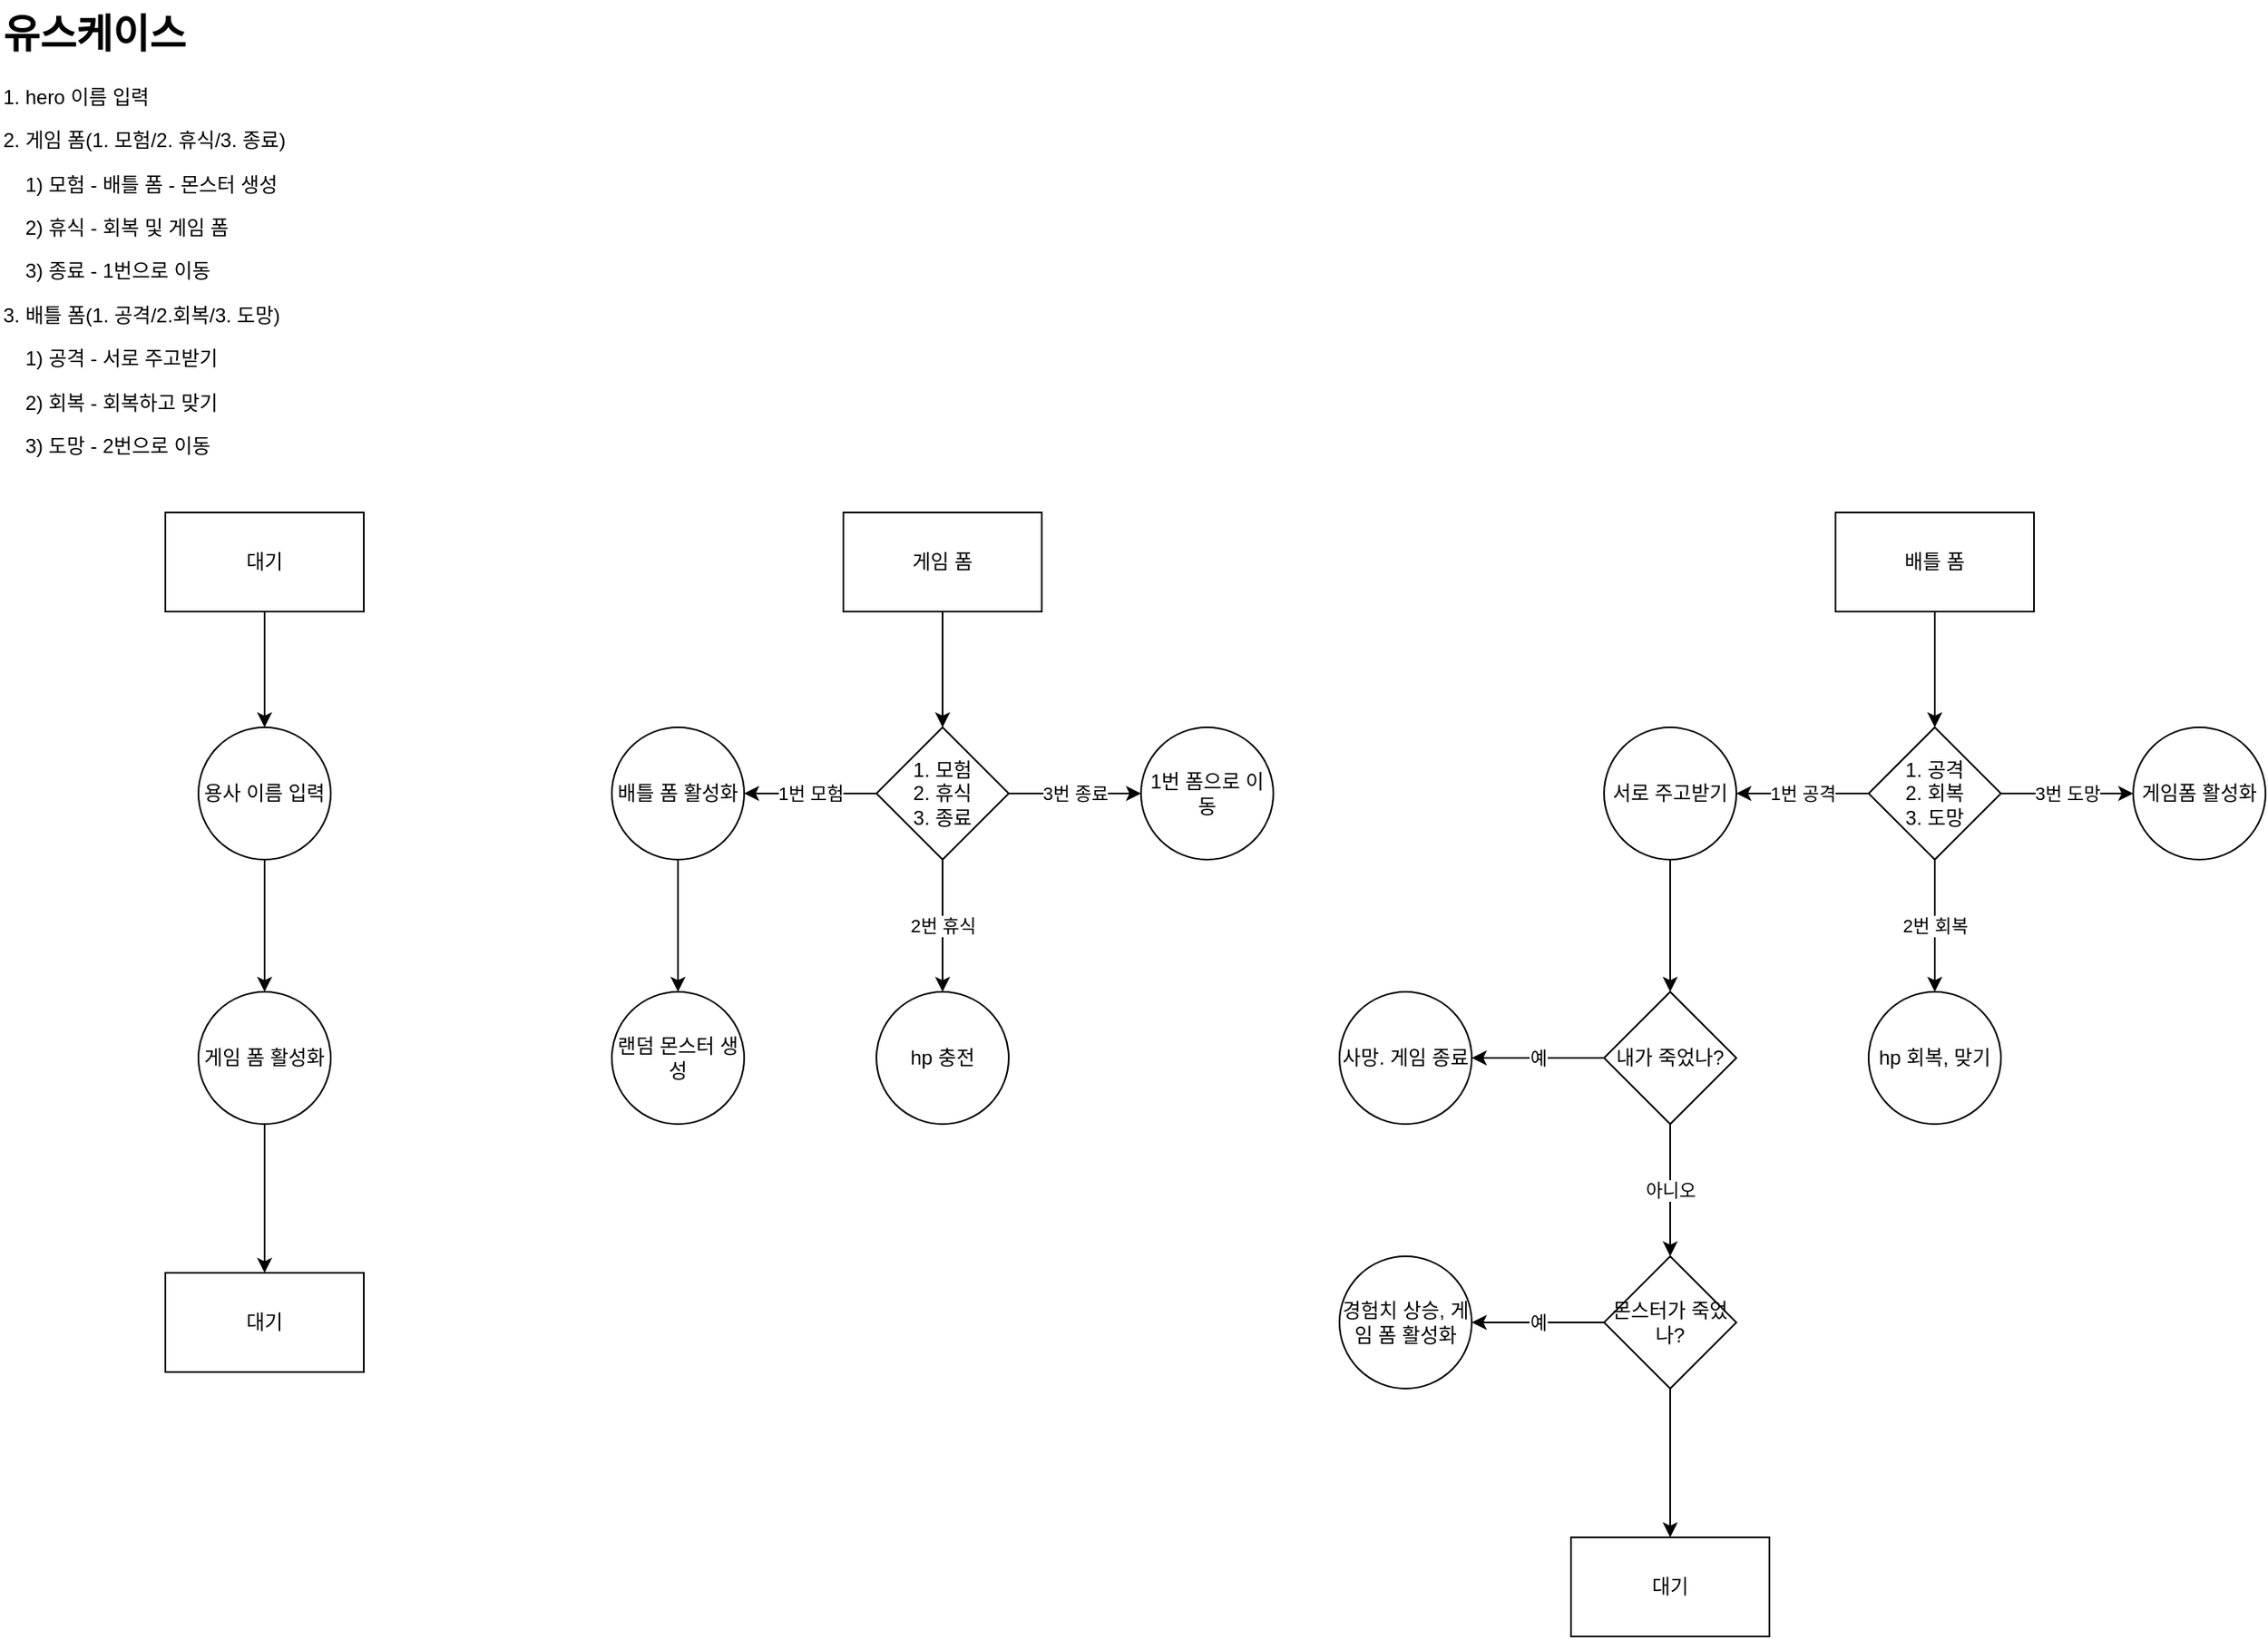 <mxfile version="28.0.4">
  <diagram name="페이지-1" id="HohAhBraHxlmuBMSHBhL">
    <mxGraphModel dx="2066" dy="1201" grid="1" gridSize="10" guides="1" tooltips="1" connect="1" arrows="1" fold="1" page="1" pageScale="1" pageWidth="827" pageHeight="1169" math="0" shadow="0">
      <root>
        <mxCell id="0" />
        <mxCell id="1" parent="0" />
        <mxCell id="f8jFQhwjxKy-EItnDr-l-1" value="&lt;h1 style=&quot;margin-top: 0px;&quot;&gt;유스케이스&lt;/h1&gt;&lt;p&gt;1. hero 이름 입력&lt;/p&gt;&lt;p&gt;2. 게임 폼(1. 모험/2. 휴식/3. 종료)&lt;/p&gt;&lt;p&gt;&amp;nbsp; &amp;nbsp; 1) 모험 - 배틀 폼 - 몬스터 생성&lt;/p&gt;&lt;p&gt;&amp;nbsp; &amp;nbsp; 2) 휴식 - 회복 및 게임 폼&lt;/p&gt;&lt;p&gt;&amp;nbsp; &amp;nbsp; 3) 종료 - 1번으로 이동&amp;nbsp; &amp;nbsp;&amp;nbsp;&lt;/p&gt;&lt;p&gt;3. 배틀 폼(1. 공격/2.회복/3. 도망)&lt;/p&gt;&lt;p&gt;&amp;nbsp; &amp;nbsp; 1) 공격 - 서로 주고받기&lt;/p&gt;&lt;p&gt;&amp;nbsp; &amp;nbsp; 2) 회복 - 회복하고 맞기&lt;/p&gt;&lt;p&gt;&amp;nbsp; &amp;nbsp; 3) 도망 - 2번으로 이동&lt;/p&gt;" style="text;html=1;whiteSpace=wrap;overflow=hidden;rounded=0;" vertex="1" parent="1">
          <mxGeometry x="40" y="40" width="180" height="290" as="geometry" />
        </mxCell>
        <mxCell id="f8jFQhwjxKy-EItnDr-l-5" value="" style="edgeStyle=orthogonalEdgeStyle;rounded=0;orthogonalLoop=1;jettySize=auto;html=1;" edge="1" parent="1" source="f8jFQhwjxKy-EItnDr-l-3" target="f8jFQhwjxKy-EItnDr-l-4">
          <mxGeometry relative="1" as="geometry" />
        </mxCell>
        <mxCell id="f8jFQhwjxKy-EItnDr-l-3" value="대기" style="rounded=0;whiteSpace=wrap;html=1;" vertex="1" parent="1">
          <mxGeometry x="140" y="350" width="120" height="60" as="geometry" />
        </mxCell>
        <mxCell id="f8jFQhwjxKy-EItnDr-l-7" value="" style="edgeStyle=orthogonalEdgeStyle;rounded=0;orthogonalLoop=1;jettySize=auto;html=1;" edge="1" parent="1" source="f8jFQhwjxKy-EItnDr-l-4" target="f8jFQhwjxKy-EItnDr-l-6">
          <mxGeometry relative="1" as="geometry" />
        </mxCell>
        <mxCell id="f8jFQhwjxKy-EItnDr-l-4" value="용사 이름 입력" style="ellipse;whiteSpace=wrap;html=1;rounded=0;" vertex="1" parent="1">
          <mxGeometry x="160" y="480" width="80" height="80" as="geometry" />
        </mxCell>
        <mxCell id="f8jFQhwjxKy-EItnDr-l-9" value="" style="edgeStyle=orthogonalEdgeStyle;rounded=0;orthogonalLoop=1;jettySize=auto;html=1;" edge="1" parent="1" source="f8jFQhwjxKy-EItnDr-l-6" target="f8jFQhwjxKy-EItnDr-l-8">
          <mxGeometry relative="1" as="geometry" />
        </mxCell>
        <mxCell id="f8jFQhwjxKy-EItnDr-l-6" value="게임 폼 활성화" style="ellipse;whiteSpace=wrap;html=1;rounded=0;" vertex="1" parent="1">
          <mxGeometry x="160" y="640" width="80" height="80" as="geometry" />
        </mxCell>
        <mxCell id="f8jFQhwjxKy-EItnDr-l-8" value="대기" style="whiteSpace=wrap;html=1;rounded=0;" vertex="1" parent="1">
          <mxGeometry x="140" y="810" width="120" height="60" as="geometry" />
        </mxCell>
        <mxCell id="f8jFQhwjxKy-EItnDr-l-12" value="" style="edgeStyle=orthogonalEdgeStyle;rounded=0;orthogonalLoop=1;jettySize=auto;html=1;" edge="1" parent="1" source="f8jFQhwjxKy-EItnDr-l-10" target="f8jFQhwjxKy-EItnDr-l-11">
          <mxGeometry relative="1" as="geometry" />
        </mxCell>
        <mxCell id="f8jFQhwjxKy-EItnDr-l-10" value="게임 폼" style="rounded=0;whiteSpace=wrap;html=1;" vertex="1" parent="1">
          <mxGeometry x="550" y="350" width="120" height="60" as="geometry" />
        </mxCell>
        <mxCell id="f8jFQhwjxKy-EItnDr-l-14" value="1번 모험" style="edgeStyle=orthogonalEdgeStyle;rounded=0;orthogonalLoop=1;jettySize=auto;html=1;" edge="1" parent="1" source="f8jFQhwjxKy-EItnDr-l-11" target="f8jFQhwjxKy-EItnDr-l-13">
          <mxGeometry relative="1" as="geometry" />
        </mxCell>
        <mxCell id="f8jFQhwjxKy-EItnDr-l-18" value="2번 휴식" style="edgeStyle=orthogonalEdgeStyle;rounded=0;orthogonalLoop=1;jettySize=auto;html=1;" edge="1" parent="1" source="f8jFQhwjxKy-EItnDr-l-11" target="f8jFQhwjxKy-EItnDr-l-17">
          <mxGeometry relative="1" as="geometry" />
        </mxCell>
        <mxCell id="f8jFQhwjxKy-EItnDr-l-20" value="3번 종료" style="edgeStyle=orthogonalEdgeStyle;rounded=0;orthogonalLoop=1;jettySize=auto;html=1;" edge="1" parent="1" source="f8jFQhwjxKy-EItnDr-l-11" target="f8jFQhwjxKy-EItnDr-l-19">
          <mxGeometry relative="1" as="geometry" />
        </mxCell>
        <mxCell id="f8jFQhwjxKy-EItnDr-l-11" value="1. 모험&lt;div&gt;2. 휴식&lt;/div&gt;&lt;div&gt;3. 종료&lt;/div&gt;" style="rhombus;whiteSpace=wrap;html=1;rounded=0;" vertex="1" parent="1">
          <mxGeometry x="570" y="480" width="80" height="80" as="geometry" />
        </mxCell>
        <mxCell id="f8jFQhwjxKy-EItnDr-l-16" value="" style="edgeStyle=orthogonalEdgeStyle;rounded=0;orthogonalLoop=1;jettySize=auto;html=1;" edge="1" parent="1" source="f8jFQhwjxKy-EItnDr-l-13" target="f8jFQhwjxKy-EItnDr-l-15">
          <mxGeometry relative="1" as="geometry" />
        </mxCell>
        <mxCell id="f8jFQhwjxKy-EItnDr-l-13" value="배틀 폼 활성화" style="ellipse;whiteSpace=wrap;html=1;rounded=0;" vertex="1" parent="1">
          <mxGeometry x="410" y="480" width="80" height="80" as="geometry" />
        </mxCell>
        <mxCell id="f8jFQhwjxKy-EItnDr-l-15" value="랜덤 몬스터 생성" style="ellipse;whiteSpace=wrap;html=1;rounded=0;" vertex="1" parent="1">
          <mxGeometry x="410" y="640" width="80" height="80" as="geometry" />
        </mxCell>
        <mxCell id="f8jFQhwjxKy-EItnDr-l-17" value="hp 충전" style="ellipse;whiteSpace=wrap;html=1;rounded=0;" vertex="1" parent="1">
          <mxGeometry x="570" y="640" width="80" height="80" as="geometry" />
        </mxCell>
        <mxCell id="f8jFQhwjxKy-EItnDr-l-19" value="1번 폼으로 이동" style="ellipse;whiteSpace=wrap;html=1;rounded=0;" vertex="1" parent="1">
          <mxGeometry x="730" y="480" width="80" height="80" as="geometry" />
        </mxCell>
        <mxCell id="f8jFQhwjxKy-EItnDr-l-23" value="" style="edgeStyle=orthogonalEdgeStyle;rounded=0;orthogonalLoop=1;jettySize=auto;html=1;" edge="1" parent="1" source="f8jFQhwjxKy-EItnDr-l-21" target="f8jFQhwjxKy-EItnDr-l-22">
          <mxGeometry relative="1" as="geometry" />
        </mxCell>
        <mxCell id="f8jFQhwjxKy-EItnDr-l-21" value="배틀 폼" style="rounded=0;whiteSpace=wrap;html=1;" vertex="1" parent="1">
          <mxGeometry x="1150" y="350" width="120" height="60" as="geometry" />
        </mxCell>
        <mxCell id="f8jFQhwjxKy-EItnDr-l-25" value="1번 공격" style="edgeStyle=orthogonalEdgeStyle;rounded=0;orthogonalLoop=1;jettySize=auto;html=1;" edge="1" parent="1" source="f8jFQhwjxKy-EItnDr-l-22" target="f8jFQhwjxKy-EItnDr-l-24">
          <mxGeometry relative="1" as="geometry" />
        </mxCell>
        <mxCell id="f8jFQhwjxKy-EItnDr-l-39" value="2번 회복" style="edgeStyle=orthogonalEdgeStyle;rounded=0;orthogonalLoop=1;jettySize=auto;html=1;" edge="1" parent="1" source="f8jFQhwjxKy-EItnDr-l-22" target="f8jFQhwjxKy-EItnDr-l-38">
          <mxGeometry relative="1" as="geometry" />
        </mxCell>
        <mxCell id="f8jFQhwjxKy-EItnDr-l-41" value="3번 도망" style="edgeStyle=orthogonalEdgeStyle;rounded=0;orthogonalLoop=1;jettySize=auto;html=1;" edge="1" parent="1" source="f8jFQhwjxKy-EItnDr-l-22" target="f8jFQhwjxKy-EItnDr-l-40">
          <mxGeometry relative="1" as="geometry" />
        </mxCell>
        <mxCell id="f8jFQhwjxKy-EItnDr-l-22" value="1. 공격&lt;div&gt;2. 회복&lt;/div&gt;&lt;div&gt;3. 도망&lt;/div&gt;" style="rhombus;whiteSpace=wrap;html=1;rounded=0;" vertex="1" parent="1">
          <mxGeometry x="1170" y="480" width="80" height="80" as="geometry" />
        </mxCell>
        <mxCell id="f8jFQhwjxKy-EItnDr-l-27" value="" style="edgeStyle=orthogonalEdgeStyle;rounded=0;orthogonalLoop=1;jettySize=auto;html=1;" edge="1" parent="1" source="f8jFQhwjxKy-EItnDr-l-24" target="f8jFQhwjxKy-EItnDr-l-26">
          <mxGeometry relative="1" as="geometry" />
        </mxCell>
        <mxCell id="f8jFQhwjxKy-EItnDr-l-24" value="서로 주고받기" style="ellipse;whiteSpace=wrap;html=1;rounded=0;" vertex="1" parent="1">
          <mxGeometry x="1010" y="480" width="80" height="80" as="geometry" />
        </mxCell>
        <mxCell id="f8jFQhwjxKy-EItnDr-l-29" value="아니오" style="edgeStyle=orthogonalEdgeStyle;rounded=0;orthogonalLoop=1;jettySize=auto;html=1;" edge="1" parent="1" source="f8jFQhwjxKy-EItnDr-l-26" target="f8jFQhwjxKy-EItnDr-l-28">
          <mxGeometry relative="1" as="geometry" />
        </mxCell>
        <mxCell id="f8jFQhwjxKy-EItnDr-l-31" value="예" style="edgeStyle=orthogonalEdgeStyle;rounded=0;orthogonalLoop=1;jettySize=auto;html=1;" edge="1" parent="1" source="f8jFQhwjxKy-EItnDr-l-26" target="f8jFQhwjxKy-EItnDr-l-30">
          <mxGeometry relative="1" as="geometry" />
        </mxCell>
        <mxCell id="f8jFQhwjxKy-EItnDr-l-26" value="내가 죽었나?" style="rhombus;whiteSpace=wrap;html=1;rounded=0;" vertex="1" parent="1">
          <mxGeometry x="1010" y="640" width="80" height="80" as="geometry" />
        </mxCell>
        <mxCell id="f8jFQhwjxKy-EItnDr-l-33" value="예" style="edgeStyle=orthogonalEdgeStyle;rounded=0;orthogonalLoop=1;jettySize=auto;html=1;" edge="1" parent="1" source="f8jFQhwjxKy-EItnDr-l-28" target="f8jFQhwjxKy-EItnDr-l-32">
          <mxGeometry relative="1" as="geometry" />
        </mxCell>
        <mxCell id="f8jFQhwjxKy-EItnDr-l-37" value="" style="edgeStyle=orthogonalEdgeStyle;rounded=0;orthogonalLoop=1;jettySize=auto;html=1;" edge="1" parent="1" source="f8jFQhwjxKy-EItnDr-l-28" target="f8jFQhwjxKy-EItnDr-l-36">
          <mxGeometry relative="1" as="geometry" />
        </mxCell>
        <mxCell id="f8jFQhwjxKy-EItnDr-l-28" value="몬스터가 죽었나?" style="rhombus;whiteSpace=wrap;html=1;rounded=0;" vertex="1" parent="1">
          <mxGeometry x="1010" y="800" width="80" height="80" as="geometry" />
        </mxCell>
        <mxCell id="f8jFQhwjxKy-EItnDr-l-30" value="사망. 게임 종료" style="ellipse;whiteSpace=wrap;html=1;rounded=0;" vertex="1" parent="1">
          <mxGeometry x="850" y="640" width="80" height="80" as="geometry" />
        </mxCell>
        <mxCell id="f8jFQhwjxKy-EItnDr-l-32" value="경험치 상승, 게임 폼 활성화" style="ellipse;whiteSpace=wrap;html=1;rounded=0;" vertex="1" parent="1">
          <mxGeometry x="850" y="800" width="80" height="80" as="geometry" />
        </mxCell>
        <mxCell id="f8jFQhwjxKy-EItnDr-l-36" value="대기" style="whiteSpace=wrap;html=1;rounded=0;" vertex="1" parent="1">
          <mxGeometry x="990" y="970" width="120" height="60" as="geometry" />
        </mxCell>
        <mxCell id="f8jFQhwjxKy-EItnDr-l-38" value="hp 회복, 맞기" style="ellipse;whiteSpace=wrap;html=1;rounded=0;" vertex="1" parent="1">
          <mxGeometry x="1170" y="640" width="80" height="80" as="geometry" />
        </mxCell>
        <mxCell id="f8jFQhwjxKy-EItnDr-l-40" value="게임폼 활성화" style="ellipse;whiteSpace=wrap;html=1;rounded=0;" vertex="1" parent="1">
          <mxGeometry x="1330" y="480" width="80" height="80" as="geometry" />
        </mxCell>
      </root>
    </mxGraphModel>
  </diagram>
</mxfile>
